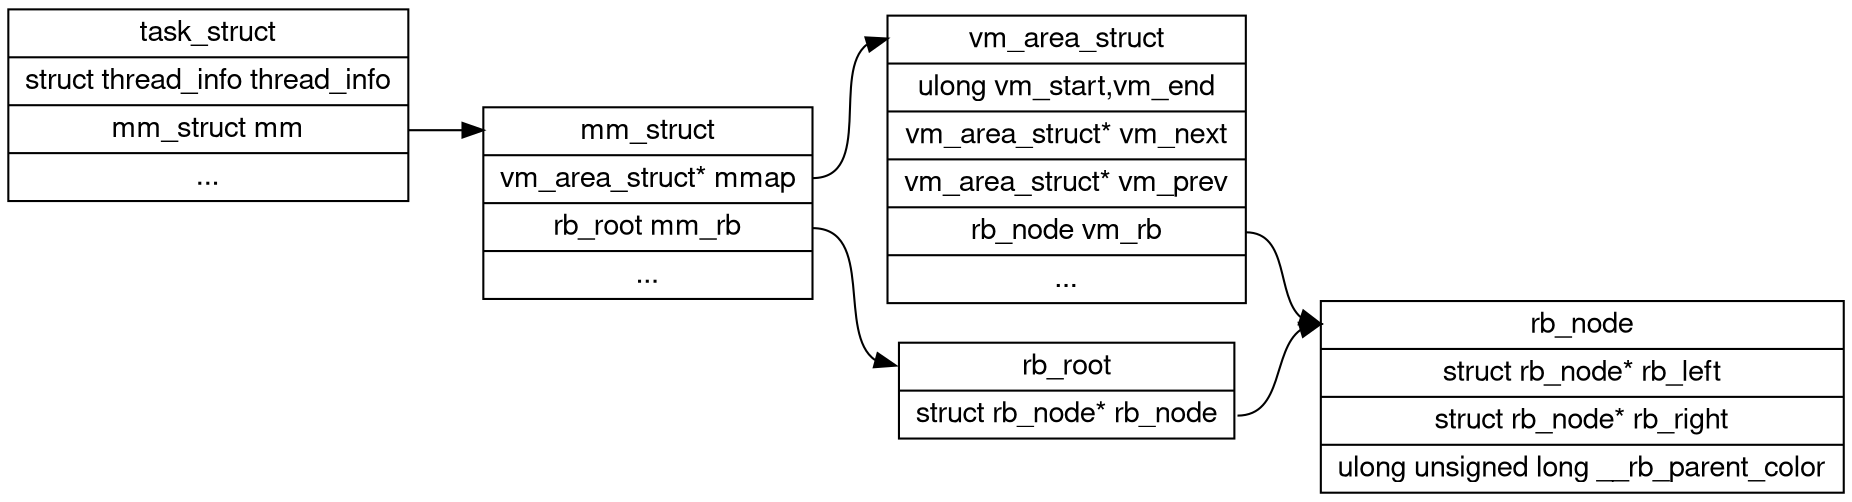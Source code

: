 digraph g {
fontname="Helvetica,Arial,sans-serif"
node [fontname="Helvetica,Arial,sans-serif" shape=record]
edge [fontname="Helvetica,Arial,sans-serif"]

graph [rankdir = "LR"];

task_struct  	[label = "task_struct| struct thread_info thread_info | <mm> mm_struct mm | ... "];
mm_struct 	 	[label = "<struct> mm_struct | <mmap> vm_area_struct* mmap | <mm_rb> rb_root mm_rb | ..."];
vm_area_struct 	[label = "<struct> vm_area_struct | ulong vm_start,vm_end | vm_area_struct* vm_next | vm_area_struct* vm_prev | <vm_rb> rb_node vm_rb | ..."];
rb_root		 	[label = "<struct> rb_root | <rb_node> struct rb_node* rb_node" ]
rb_node		 	[label = "<struct> rb_node | struct rb_node* rb_left | struct rb_node* rb_right | ulong unsigned long  __rb_parent_color "]

task_struct:mm 			->	mm_struct:struct		[id = 0];
mm_struct:mmap			->	vm_area_struct:struct	[id = 1];
mm_struct:mm_rb			->	rb_root:struct			[id = 2];
vm_area_struct:vm_rb	->	rb_node:struct			[id = 3];
rb_root:rb_node			->	rb_node:struct			[id = 4];
}
